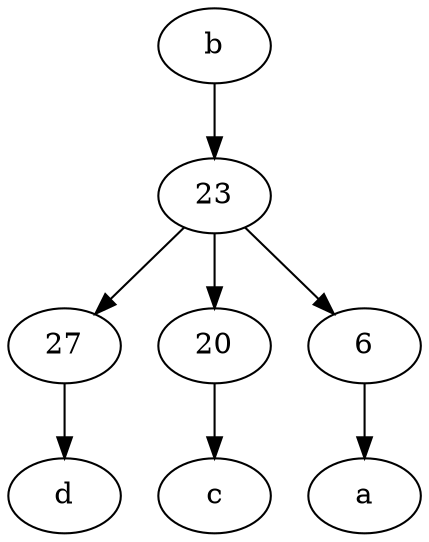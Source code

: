 digraph  {
	27;
	b [pos="50,20!"];
	20;
	23;
	6;
	27 -> d;
	b -> 23;
	23 -> 27;
	20 -> c;
	6 -> a;
	23 -> 20;
	23 -> 6;

	}